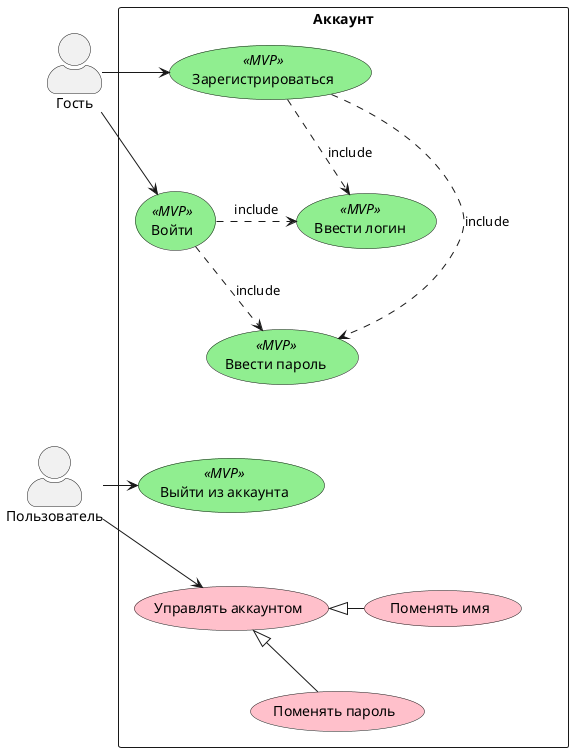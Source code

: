 @startuml Panpipe Usecase Account
skinparam actorStyle awesome

skinparam usecase {
    BackgroundColor Pink
    BackgroundColor<< MVP >> LightGreen
}

actor Пользователь as user
actor Гость as guest

rectangle "Аккаунт" {
    usecase Зарегистрироваться << MVP >> as register
    usecase Войти << MVP >> as login

    usecase "Ввести логин" << MVP >> as enterLogin
    usecase "Ввести пароль" << MVP >> as enterPassword

    usecase "Выйти из аккаунта" << MVP >> as logout

    usecase "Управлять аккаунтом" as manageAccount
    usecase "Поменять пароль" as changePassword
    usecase "Поменять имя" as changeName

}

guest -> register
guest -> login

register .> enterLogin : include
register .> enterPassword : include
login .> enterLogin : include
login .> enterPassword : include

user -> logout
user -> manageAccount
manageAccount <|- changePassword
manageAccount <|- changeName

guest -[hidden]d-> user
register -[hidden]d-> login
enterLogin -[hidden]d-> enterPassword
enterPassword -[hidden]d-> logout
logout -[hidden]d-> manageAccount
changeName -[hidden]d-> changePassword
@enduml